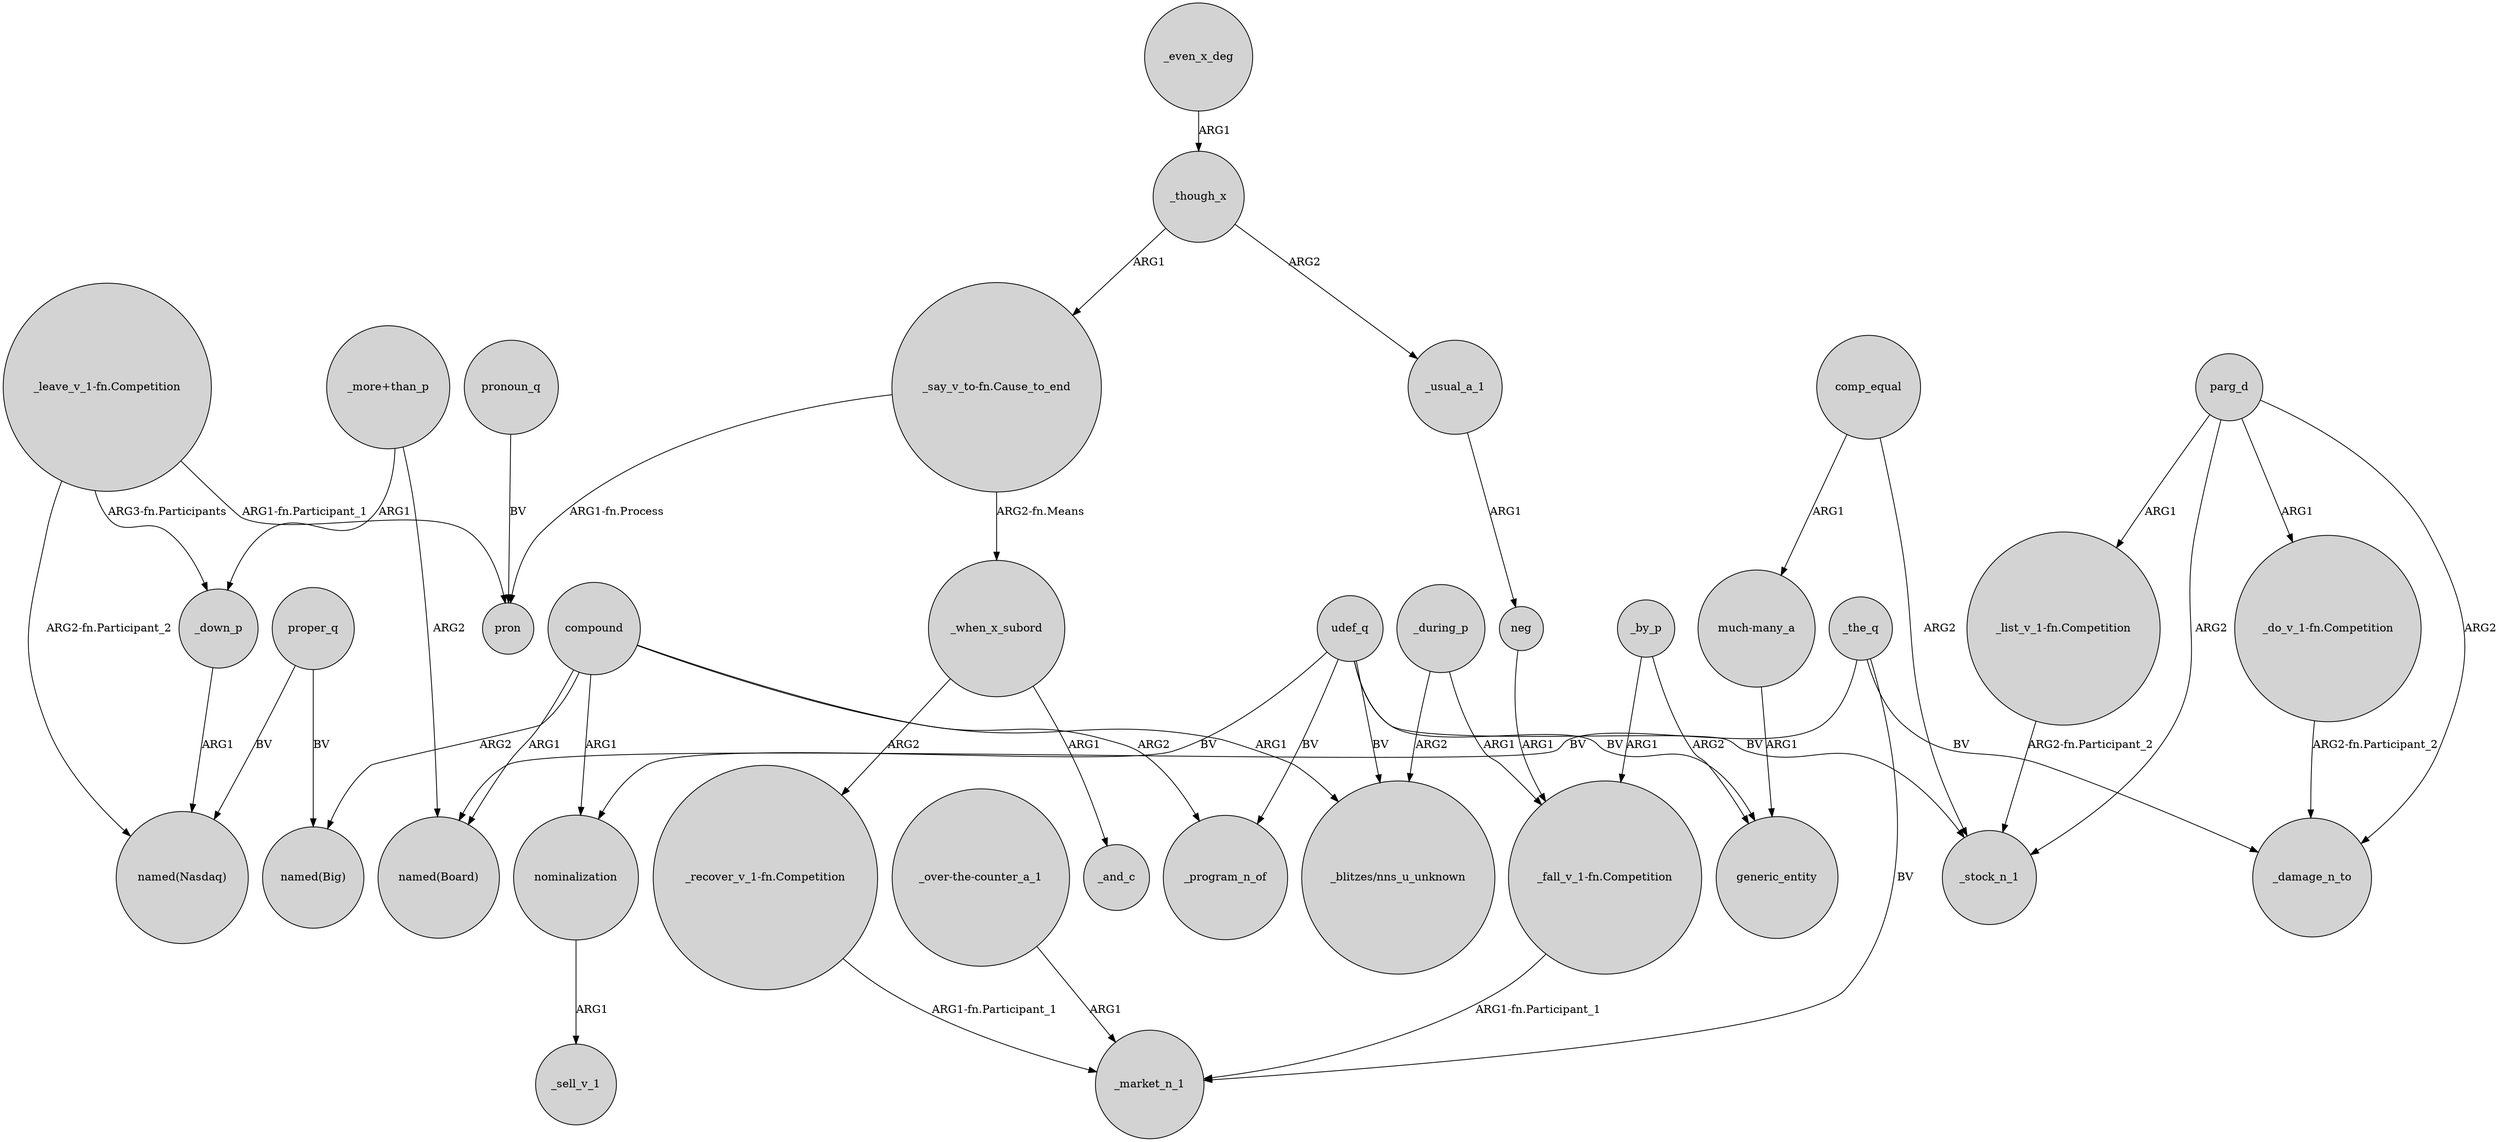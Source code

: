 digraph {
	node [shape=circle style=filled]
	"_leave_v_1-fn.Competition" -> _down_p [label="ARG3-fn.Participants"]
	_the_q -> "named(Board)" [label=BV]
	neg -> "_fall_v_1-fn.Competition" [label=ARG1]
	_when_x_subord -> _and_c [label=ARG1]
	"_fall_v_1-fn.Competition" -> _market_n_1 [label="ARG1-fn.Participant_1"]
	proper_q -> "named(Nasdaq)" [label=BV]
	compound -> "named(Big)" [label=ARG2]
	udef_q -> nominalization [label=BV]
	_during_p -> "_fall_v_1-fn.Competition" [label=ARG1]
	_during_p -> "_blitzes/nns_u_unknown" [label=ARG2]
	_the_q -> _damage_n_to [label=BV]
	udef_q -> "_blitzes/nns_u_unknown" [label=BV]
	"_leave_v_1-fn.Competition" -> pron [label="ARG1-fn.Participant_1"]
	comp_equal -> _stock_n_1 [label=ARG2]
	udef_q -> generic_entity [label=BV]
	udef_q -> _program_n_of [label=BV]
	"_more+than_p" -> "named(Board)" [label=ARG2]
	"_say_v_to-fn.Cause_to_end" -> pron [label="ARG1-fn.Process"]
	_down_p -> "named(Nasdaq)" [label=ARG1]
	_the_q -> _market_n_1 [label=BV]
	compound -> "_blitzes/nns_u_unknown" [label=ARG1]
	"_more+than_p" -> _down_p [label=ARG1]
	comp_equal -> "much-many_a" [label=ARG1]
	compound -> _program_n_of [label=ARG2]
	pronoun_q -> pron [label=BV]
	compound -> nominalization [label=ARG1]
	parg_d -> "_list_v_1-fn.Competition" [label=ARG1]
	udef_q -> _stock_n_1 [label=BV]
	"_leave_v_1-fn.Competition" -> "named(Nasdaq)" [label="ARG2-fn.Participant_2"]
	"much-many_a" -> generic_entity [label=ARG1]
	_by_p -> generic_entity [label=ARG2]
	"_list_v_1-fn.Competition" -> _stock_n_1 [label="ARG2-fn.Participant_2"]
	"_over-the-counter_a_1" -> _market_n_1 [label=ARG1]
	"_recover_v_1-fn.Competition" -> _market_n_1 [label="ARG1-fn.Participant_1"]
	proper_q -> "named(Big)" [label=BV]
	nominalization -> _sell_v_1 [label=ARG1]
	_though_x -> _usual_a_1 [label=ARG2]
	_by_p -> "_fall_v_1-fn.Competition" [label=ARG1]
	_usual_a_1 -> neg [label=ARG1]
	"_do_v_1-fn.Competition" -> _damage_n_to [label="ARG2-fn.Participant_2"]
	_even_x_deg -> _though_x [label=ARG1]
	_when_x_subord -> "_recover_v_1-fn.Competition" [label=ARG2]
	compound -> "named(Board)" [label=ARG1]
	parg_d -> _damage_n_to [label=ARG2]
	_though_x -> "_say_v_to-fn.Cause_to_end" [label=ARG1]
	parg_d -> "_do_v_1-fn.Competition" [label=ARG1]
	parg_d -> _stock_n_1 [label=ARG2]
	"_say_v_to-fn.Cause_to_end" -> _when_x_subord [label="ARG2-fn.Means"]
}

